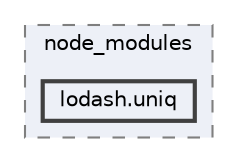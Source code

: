 digraph "pkiclassroomrescheduler/src/main/frontend/node_modules/lodash.uniq"
{
 // LATEX_PDF_SIZE
  bgcolor="transparent";
  edge [fontname=Helvetica,fontsize=10,labelfontname=Helvetica,labelfontsize=10];
  node [fontname=Helvetica,fontsize=10,shape=box,height=0.2,width=0.4];
  compound=true
  subgraph clusterdir_72953eda66ccb3a2722c28e1c3e6c23b {
    graph [ bgcolor="#edf0f7", pencolor="grey50", label="node_modules", fontname=Helvetica,fontsize=10 style="filled,dashed", URL="dir_72953eda66ccb3a2722c28e1c3e6c23b.html",tooltip=""]
  dir_2cc983cd6dff351119e503ea16f0aedd [label="lodash.uniq", fillcolor="#edf0f7", color="grey25", style="filled,bold", URL="dir_2cc983cd6dff351119e503ea16f0aedd.html",tooltip=""];
  }
}
